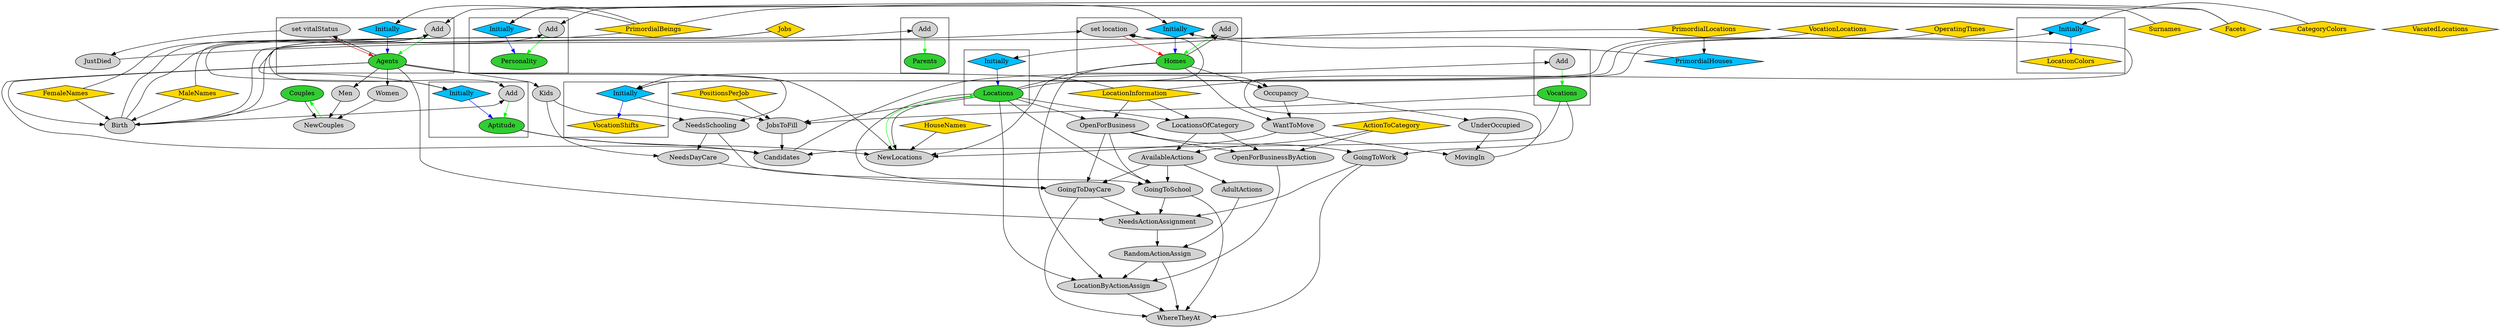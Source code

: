 digraph {
node [ style="filled"]
subgraph "cluster_Agents"{
v10 [ label = "Agents" fillcolor="limegreen"];
v11 [ label = "Add"];
v12 [ label = "Initially" fillcolor="deepskyblue" shape="diamond"];
v14 [ label = "set vitalStatus"];
}
subgraph "cluster_Personality"{
v4 [ label = "Personality" fillcolor="limegreen"];
v5 [ label = "Add"];
v16 [ label = "Initially" fillcolor="deepskyblue" shape="diamond"];
}
subgraph "cluster_Aptitude"{
v18 [ label = "Aptitude" fillcolor="limegreen"];
v19 [ label = "Add"];
v20 [ label = "Initially" fillcolor="deepskyblue" shape="diamond"];
}
subgraph "cluster_Parents"{
v22 [ label = "Parents" fillcolor="limegreen"];
v23 [ label = "Add"];
}
subgraph "cluster_LocationColors"{
v26 [ label = "LocationColors" fillcolor="gold" shape="diamond"];
v27 [ label = "Initially" fillcolor="deepskyblue" shape="diamond"];
}
subgraph "cluster_Locations"{
v30 [ label = "Locations" fillcolor="limegreen"];
v31 [ label = "Initially" fillcolor="deepskyblue" shape="diamond"];
}
subgraph "cluster_Homes"{
v34 [ label = "Homes" fillcolor="limegreen"];
v35 [ label = "Add"];
v36 [ label = "Initially" fillcolor="deepskyblue" shape="diamond"];
v38 [ label = "set location"];
}
subgraph "cluster_VocationShifts"{
v47 [ label = "VocationShifts" fillcolor="gold" shape="diamond"];
v48 [ label = "Initially" fillcolor="deepskyblue" shape="diamond"];
}
subgraph "cluster_Vocations"{
v49 [ label = "Vocations" fillcolor="limegreen"];
v50 [ label = "Add"];
}
v0 [ label = "MaleNames" fillcolor="gold" shape="diamond"];
v1 [ label = "FemaleNames" fillcolor="gold" shape="diamond"];
v2 [ label = "Surnames" fillcolor="gold" shape="diamond"];
v3 [ label = "Facets" fillcolor="gold" shape="diamond"];
v6 [ label = "Birth"];
v7 [ label = "Couples" fillcolor="limegreen"];
v8 [ label = "NewCouples"];
v9 [ label = "Men"];
v13 [ label = "PrimordialBeings" fillcolor="gold" shape="diamond"];
v15 [ label = "Women"];
v17 [ label = "Jobs" fillcolor="gold" shape="diamond"];
v21 [ label = "JustDied"];
v24 [ label = "LocationInformation" fillcolor="gold" shape="diamond"];
v25 [ label = "CategoryColors" fillcolor="gold" shape="diamond"];
v28 [ label = "PrimordialLocations" fillcolor="gold" shape="diamond"];
v29 [ label = "NewLocations"];
v32 [ label = "HouseNames" fillcolor="gold" shape="diamond"];
v33 [ label = "WantToMove"];
v37 [ label = "PrimordialHouses" fillcolor="deepskyblue" shape="diamond"];
v39 [ label = "MovingIn"];
v40 [ label = "UnderOccupied"];
v41 [ label = "Occupancy"];
v42 [ label = "VacatedLocations" fillcolor="gold" shape="diamond"];
v43 [ label = "LocationsOfCategory"];
v44 [ label = "VocationLocations" fillcolor="gold" shape="diamond"];
v45 [ label = "PositionsPerJob" fillcolor="gold" shape="diamond"];
v46 [ label = "OperatingTimes" fillcolor="gold" shape="diamond"];
v51 [ label = "Candidates"];
v52 [ label = "JobsToFill"];
v53 [ label = "ActionToCategory" fillcolor="gold" shape="diamond"];
v54 [ label = "AvailableActions"];
v55 [ label = "OpenForBusiness"];
v56 [ label = "OpenForBusinessByAction"];
v57 [ label = "Kids"];
v58 [ label = "NeedsSchooling"];
v59 [ label = "NeedsDayCare"];
v60 [ label = "GoingToSchool"];
v61 [ label = "GoingToDayCare"];
v62 [ label = "GoingToWork"];
v63 [ label = "WhereTheyAt"];
v64 [ label = "RandomActionAssign"];
v65 [ label = "AdultActions"];
v66 [ label = "NeedsActionAssignment"];
v67 [ label = "LocationByActionAssign"];
v5 -> v4 [ color="green" ]
v6 -> v5 [ constraint="false" ]
v7 -> v6
v8 -> v7 [ color="green" ]
v9 -> v8
v10 -> v9
v11 -> v10 [ color="green" ]
v6 -> v11 [ constraint="false" ]
v2 -> v11 [ constraint="false" ]
v0 -> v11 [ constraint="false" ]
v1 -> v11 [ constraint="false" ]
v12 -> v10 [ color="blue" ]
v13 -> v12 [ constraint="false" ]
v14 -> v10 [ color="red" ]
v10 -> v14 [ constraint="false" ]
v7 -> v8
v15 -> v8
v10 -> v15
v10 -> v6
v0 -> v6
v1 -> v6
v3 -> v5 [ constraint="false" ]
v16 -> v4 [ color="blue" ]
v13 -> v16 [ constraint="false" ]
v3 -> v16 [ constraint="false" ]
v19 -> v18 [ color="green" ]
v6 -> v19 [ constraint="false" ]
v17 -> v19 [ constraint="false" ]
v20 -> v18 [ color="blue" ]
v13 -> v20 [ constraint="false" ]
v17 -> v20 [ constraint="false" ]
v14 -> v21
v23 -> v22 [ color="green" ]
v6 -> v23 [ constraint="false" ]
v27 -> v26 [ color="blue" ]
v24 -> v27 [ constraint="false" ]
v25 -> v27 [ constraint="false" ]
v30 -> v29
v29 -> v30 [ color="green" ]
v31 -> v30 [ color="blue" ]
v28 -> v31 [ constraint="false" ]
v32 -> v29
v33 -> v29
v34 -> v33
v35 -> v34 [ color="green" ]
v6 -> v35 [ constraint="false" ]
v34 -> v35 [ constraint="false" ]
v36 -> v34 [ color="blue" ]
v37 -> v36 [ constraint="false" ]
v28 -> v37
v13 -> v36 [ constraint="false" ]
v38 -> v34 [ color="red" ]
v21 -> v38 [ constraint="false" ]
v30 -> v38 [ constraint="false" ]
v39 -> v38 [ constraint="false" ]
v33 -> v39
v40 -> v39
v41 -> v40
v30 -> v41
v34 -> v41
v41 -> v33
v34 -> v29
v10 -> v29
v18 -> v29
v24 -> v43
v30 -> v43
v48 -> v47 [ color="blue" ]
v44 -> v48 [ constraint="false" ]
v24 -> v48 [ constraint="false" ]
v46 -> v48 [ constraint="false" ]
v50 -> v49 [ color="green" ]
v51 -> v50 [ constraint="false" ]
v52 -> v51
v30 -> v52
v48 -> v52
v45 -> v52
v49 -> v52
v49 -> v51
v10 -> v51
v18 -> v51
v53 -> v54
v43 -> v54
v30 -> v55
v24 -> v55
v53 -> v56
v43 -> v56
v55 -> v56
v10 -> v57
v57 -> v58
v10 -> v58
v58 -> v59
v57 -> v59
v54 -> v60
v55 -> v60
v30 -> v60
v58 -> v60
v54 -> v61
v55 -> v61
v30 -> v61
v59 -> v61
v49 -> v62
v55 -> v62
v60 -> v63
v61 -> v63
v62 -> v63
v64 -> v63
v65 -> v64
v54 -> v65
v66 -> v64
v62 -> v66
v61 -> v66
v60 -> v66
v10 -> v66
v67 -> v63
v64 -> v67
v34 -> v67
v56 -> v67
v30 -> v67
}

